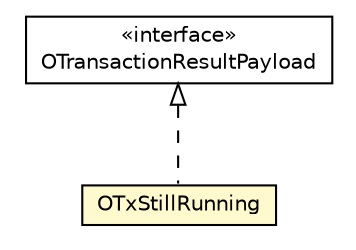 #!/usr/local/bin/dot
#
# Class diagram 
# Generated by UMLGraph version R5_6-24-gf6e263 (http://www.umlgraph.org/)
#

digraph G {
	edge [fontname="Helvetica",fontsize=10,labelfontname="Helvetica",labelfontsize=10];
	node [fontname="Helvetica",fontsize=10,shape=plaintext];
	nodesep=0.25;
	ranksep=0.5;
	// com.orientechnologies.orient.server.distributed.impl.task.transaction.OTxStillRunning
	c7344254 [label=<<table title="com.orientechnologies.orient.server.distributed.impl.task.transaction.OTxStillRunning" border="0" cellborder="1" cellspacing="0" cellpadding="2" port="p" bgcolor="lemonChiffon" href="./OTxStillRunning.html">
		<tr><td><table border="0" cellspacing="0" cellpadding="1">
<tr><td align="center" balign="center"> OTxStillRunning </td></tr>
		</table></td></tr>
		</table>>, URL="./OTxStillRunning.html", fontname="Helvetica", fontcolor="black", fontsize=10.0];
	// com.orientechnologies.orient.server.distributed.impl.task.transaction.OTransactionResultPayload
	c7344260 [label=<<table title="com.orientechnologies.orient.server.distributed.impl.task.transaction.OTransactionResultPayload" border="0" cellborder="1" cellspacing="0" cellpadding="2" port="p" href="./OTransactionResultPayload.html">
		<tr><td><table border="0" cellspacing="0" cellpadding="1">
<tr><td align="center" balign="center"> &#171;interface&#187; </td></tr>
<tr><td align="center" balign="center"> OTransactionResultPayload </td></tr>
		</table></td></tr>
		</table>>, URL="./OTransactionResultPayload.html", fontname="Helvetica", fontcolor="black", fontsize=10.0];
	//com.orientechnologies.orient.server.distributed.impl.task.transaction.OTxStillRunning implements com.orientechnologies.orient.server.distributed.impl.task.transaction.OTransactionResultPayload
	c7344260:p -> c7344254:p [dir=back,arrowtail=empty,style=dashed];
}

